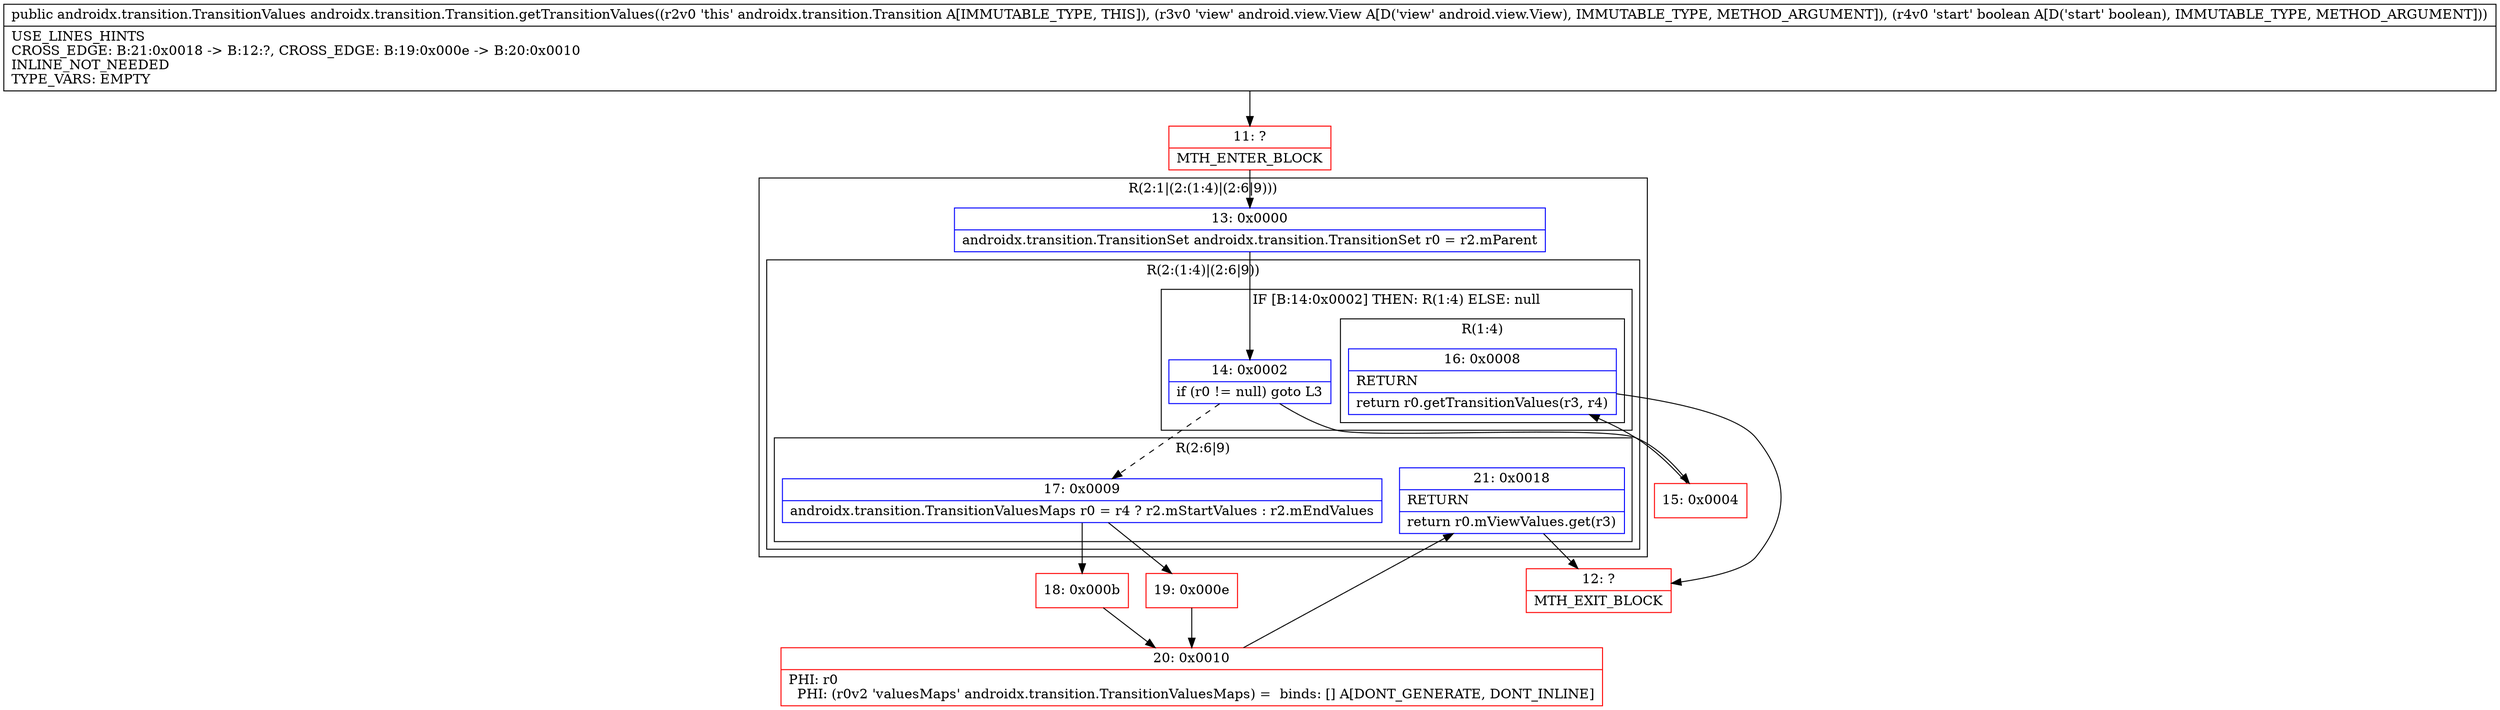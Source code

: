 digraph "CFG forandroidx.transition.Transition.getTransitionValues(Landroid\/view\/View;Z)Landroidx\/transition\/TransitionValues;" {
subgraph cluster_Region_1750720810 {
label = "R(2:1|(2:(1:4)|(2:6|9)))";
node [shape=record,color=blue];
Node_13 [shape=record,label="{13\:\ 0x0000|androidx.transition.TransitionSet androidx.transition.TransitionSet r0 = r2.mParent\l}"];
subgraph cluster_Region_1889567303 {
label = "R(2:(1:4)|(2:6|9))";
node [shape=record,color=blue];
subgraph cluster_IfRegion_1495862351 {
label = "IF [B:14:0x0002] THEN: R(1:4) ELSE: null";
node [shape=record,color=blue];
Node_14 [shape=record,label="{14\:\ 0x0002|if (r0 != null) goto L3\l}"];
subgraph cluster_Region_1553960320 {
label = "R(1:4)";
node [shape=record,color=blue];
Node_16 [shape=record,label="{16\:\ 0x0008|RETURN\l|return r0.getTransitionValues(r3, r4)\l}"];
}
}
subgraph cluster_Region_1543993891 {
label = "R(2:6|9)";
node [shape=record,color=blue];
Node_17 [shape=record,label="{17\:\ 0x0009|androidx.transition.TransitionValuesMaps r0 = r4 ? r2.mStartValues : r2.mEndValues\l}"];
Node_21 [shape=record,label="{21\:\ 0x0018|RETURN\l|return r0.mViewValues.get(r3)\l}"];
}
}
}
Node_11 [shape=record,color=red,label="{11\:\ ?|MTH_ENTER_BLOCK\l}"];
Node_15 [shape=record,color=red,label="{15\:\ 0x0004}"];
Node_12 [shape=record,color=red,label="{12\:\ ?|MTH_EXIT_BLOCK\l}"];
Node_18 [shape=record,color=red,label="{18\:\ 0x000b}"];
Node_20 [shape=record,color=red,label="{20\:\ 0x0010|PHI: r0 \l  PHI: (r0v2 'valuesMaps' androidx.transition.TransitionValuesMaps) =  binds: [] A[DONT_GENERATE, DONT_INLINE]\l}"];
Node_19 [shape=record,color=red,label="{19\:\ 0x000e}"];
MethodNode[shape=record,label="{public androidx.transition.TransitionValues androidx.transition.Transition.getTransitionValues((r2v0 'this' androidx.transition.Transition A[IMMUTABLE_TYPE, THIS]), (r3v0 'view' android.view.View A[D('view' android.view.View), IMMUTABLE_TYPE, METHOD_ARGUMENT]), (r4v0 'start' boolean A[D('start' boolean), IMMUTABLE_TYPE, METHOD_ARGUMENT]))  | USE_LINES_HINTS\lCROSS_EDGE: B:21:0x0018 \-\> B:12:?, CROSS_EDGE: B:19:0x000e \-\> B:20:0x0010\lINLINE_NOT_NEEDED\lTYPE_VARS: EMPTY\l}"];
MethodNode -> Node_11;Node_13 -> Node_14;
Node_14 -> Node_15;
Node_14 -> Node_17[style=dashed];
Node_16 -> Node_12;
Node_17 -> Node_18;
Node_17 -> Node_19;
Node_21 -> Node_12;
Node_11 -> Node_13;
Node_15 -> Node_16;
Node_18 -> Node_20;
Node_20 -> Node_21;
Node_19 -> Node_20;
}

